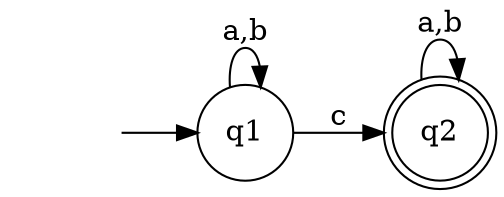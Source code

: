 digraph G {
  rankdir = LR;
  node [shape = none, label = ""] 0;
  node [shape = doublecircle, label = "q2"]; q1;
  node [shape = circle, label = "q1"];
  0 -> q0;
  q0 -> q0 [label = "a,b"];
  q0 -> q1 [label = "c"];
  q1 -> q1 [label = "a,b"];
}

